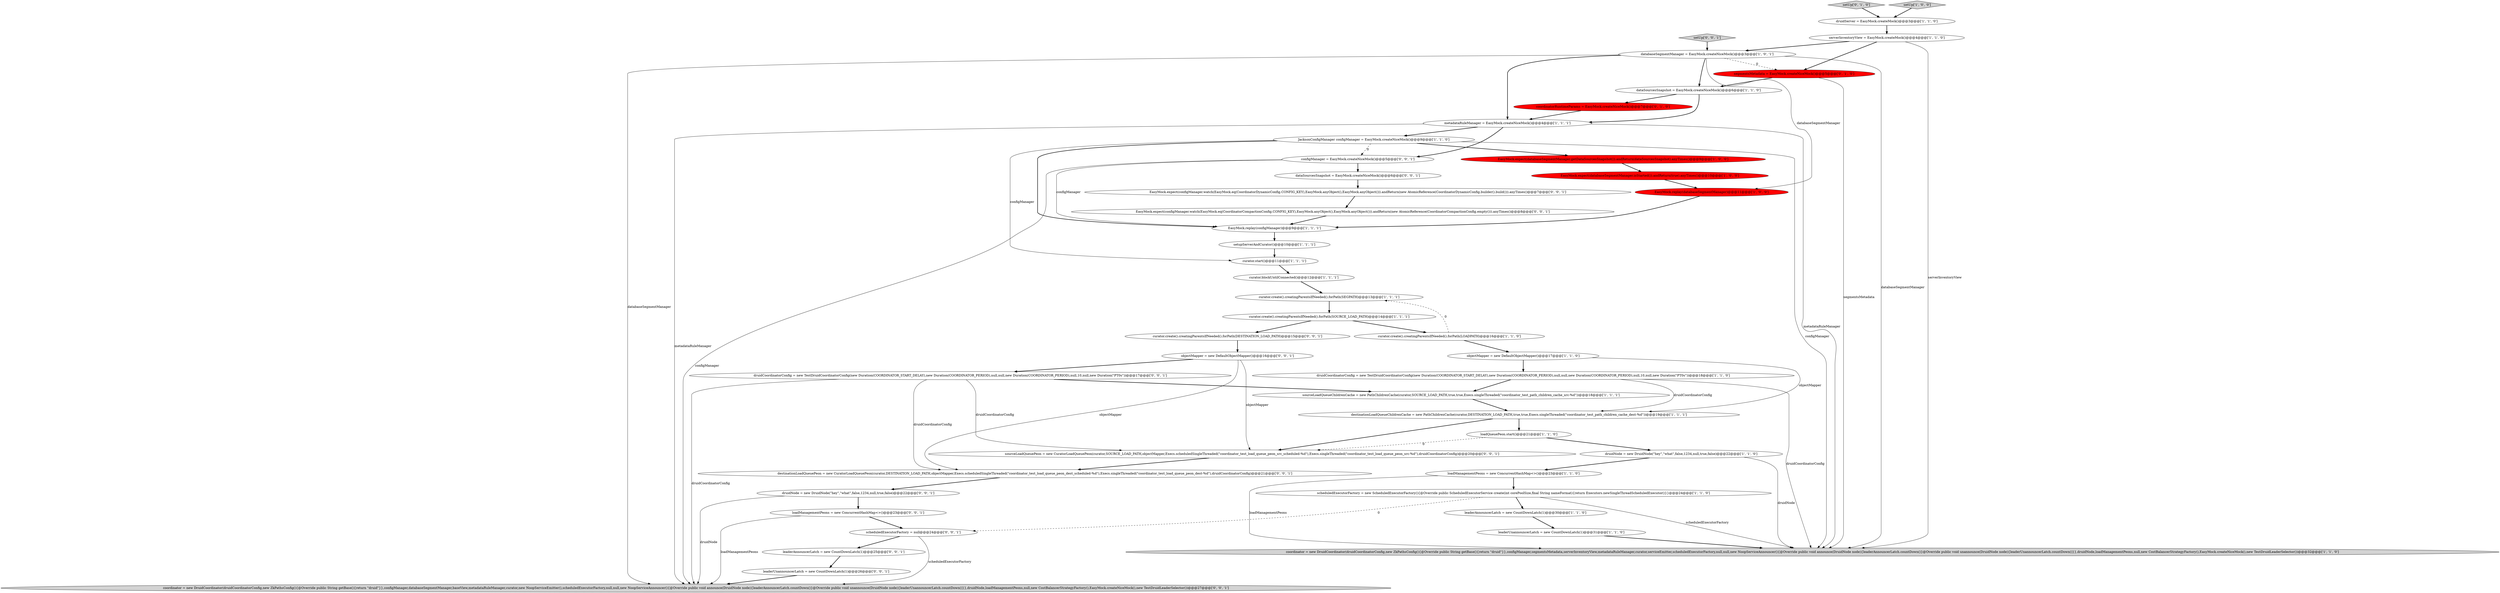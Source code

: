 digraph {
46 [style = filled, label = "dataSourcesSnapshot = EasyMock.createNiceMock()@@@6@@@['0', '0', '1']", fillcolor = white, shape = ellipse image = "AAA0AAABBB3BBB"];
10 [style = filled, label = "EasyMock.expect(databaseSegmentManager.getDataSourcesSnapshot()).andReturn(dataSourcesSnapshot).anyTimes()@@@9@@@['1', '0', '0']", fillcolor = red, shape = ellipse image = "AAA1AAABBB1BBB"];
0 [style = filled, label = "leaderUnannouncerLatch = new CountDownLatch(1)@@@31@@@['1', '1', '0']", fillcolor = white, shape = ellipse image = "AAA0AAABBB1BBB"];
4 [style = filled, label = "EasyMock.replay(databaseSegmentManager)@@@11@@@['1', '0', '0']", fillcolor = red, shape = ellipse image = "AAA1AAABBB1BBB"];
17 [style = filled, label = "setupServerAndCurator()@@@10@@@['1', '1', '1']", fillcolor = white, shape = ellipse image = "AAA0AAABBB1BBB"];
9 [style = filled, label = "druidCoordinatorConfig = new TestDruidCoordinatorConfig(new Duration(COORDINATOR_START_DELAY),new Duration(COORDINATOR_PERIOD),null,null,new Duration(COORDINATOR_PERIOD),null,10,null,new Duration(\"PT0s\"))@@@18@@@['1', '1', '0']", fillcolor = white, shape = ellipse image = "AAA0AAABBB1BBB"];
30 [style = filled, label = "setUp['0', '1', '0']", fillcolor = lightgray, shape = diamond image = "AAA0AAABBB2BBB"];
5 [style = filled, label = "sourceLoadQueueChildrenCache = new PathChildrenCache(curator,SOURCE_LOAD_PATH,true,true,Execs.singleThreaded(\"coordinator_test_path_children_cache_src-%d\"))@@@18@@@['1', '1', '1']", fillcolor = white, shape = ellipse image = "AAA0AAABBB1BBB"];
28 [style = filled, label = "coordinatorRuntimeParams = EasyMock.createNiceMock()@@@7@@@['0', '1', '0']", fillcolor = red, shape = ellipse image = "AAA1AAABBB2BBB"];
32 [style = filled, label = "destinationLoadQueuePeon = new CuratorLoadQueuePeon(curator,DESTINATION_LOAD_PATH,objectMapper,Execs.scheduledSingleThreaded(\"coordinator_test_load_queue_peon_dest_scheduled-%d\"),Execs.singleThreaded(\"coordinator_test_load_queue_peon_dest-%d\"),druidCoordinatorConfig)@@@21@@@['0', '0', '1']", fillcolor = white, shape = ellipse image = "AAA0AAABBB3BBB"];
21 [style = filled, label = "EasyMock.replay(configManager)@@@9@@@['1', '1', '1']", fillcolor = white, shape = ellipse image = "AAA0AAABBB1BBB"];
44 [style = filled, label = "setUp['0', '0', '1']", fillcolor = lightgray, shape = diamond image = "AAA0AAABBB3BBB"];
18 [style = filled, label = "coordinator = new DruidCoordinator(druidCoordinatorConfig,new ZkPathsConfig(){@Override public String getBase(){return \"druid\"}},configManager,segmentsMetadata,serverInventoryView,metadataRuleManager,curator,serviceEmitter,scheduledExecutorFactory,null,null,new NoopServiceAnnouncer(){@Override public void announce(DruidNode node){leaderAnnouncerLatch.countDown()}@Override public void unannounce(DruidNode node){leaderUnannouncerLatch.countDown()}},druidNode,loadManagementPeons,null,new CostBalancerStrategyFactory(),EasyMock.createNiceMock(),new TestDruidLeaderSelector())@@@32@@@['1', '1', '0']", fillcolor = lightgray, shape = ellipse image = "AAA0AAABBB1BBB"];
39 [style = filled, label = "EasyMock.expect(configManager.watch(EasyMock.eq(CoordinatorCompactionConfig.CONFIG_KEY),EasyMock.anyObject(),EasyMock.anyObject())).andReturn(new AtomicReference(CoordinatorCompactionConfig.empty())).anyTimes()@@@8@@@['0', '0', '1']", fillcolor = white, shape = ellipse image = "AAA0AAABBB3BBB"];
2 [style = filled, label = "EasyMock.expect(databaseSegmentManager.isStarted()).andReturn(true).anyTimes()@@@10@@@['1', '0', '0']", fillcolor = red, shape = ellipse image = "AAA1AAABBB1BBB"];
8 [style = filled, label = "objectMapper = new DefaultObjectMapper()@@@17@@@['1', '1', '0']", fillcolor = white, shape = ellipse image = "AAA0AAABBB1BBB"];
19 [style = filled, label = "leaderAnnouncerLatch = new CountDownLatch(1)@@@30@@@['1', '1', '0']", fillcolor = white, shape = ellipse image = "AAA0AAABBB1BBB"];
11 [style = filled, label = "loadManagementPeons = new ConcurrentHashMap<>()@@@23@@@['1', '1', '0']", fillcolor = white, shape = ellipse image = "AAA0AAABBB1BBB"];
22 [style = filled, label = "curator.create().creatingParentsIfNeeded().forPath(SEGPATH)@@@13@@@['1', '1', '1']", fillcolor = white, shape = ellipse image = "AAA0AAABBB1BBB"];
27 [style = filled, label = "destinationLoadQueueChildrenCache = new PathChildrenCache(curator,DESTINATION_LOAD_PATH,true,true,Execs.singleThreaded(\"coordinator_test_path_children_cache_dest-%d\"))@@@19@@@['1', '1', '1']", fillcolor = white, shape = ellipse image = "AAA0AAABBB1BBB"];
37 [style = filled, label = "objectMapper = new DefaultObjectMapper()@@@16@@@['0', '0', '1']", fillcolor = white, shape = ellipse image = "AAA0AAABBB3BBB"];
23 [style = filled, label = "curator.create().creatingParentsIfNeeded().forPath(SOURCE_LOAD_PATH)@@@14@@@['1', '1', '1']", fillcolor = white, shape = ellipse image = "AAA0AAABBB1BBB"];
42 [style = filled, label = "loadManagementPeons = new ConcurrentHashMap<>()@@@23@@@['0', '0', '1']", fillcolor = white, shape = ellipse image = "AAA0AAABBB3BBB"];
41 [style = filled, label = "druidNode = new DruidNode(\"hey\",\"what\",false,1234,null,true,false)@@@22@@@['0', '0', '1']", fillcolor = white, shape = ellipse image = "AAA0AAABBB3BBB"];
24 [style = filled, label = "serverInventoryView = EasyMock.createMock()@@@4@@@['1', '1', '0']", fillcolor = white, shape = ellipse image = "AAA0AAABBB1BBB"];
36 [style = filled, label = "curator.create().creatingParentsIfNeeded().forPath(DESTINATION_LOAD_PATH)@@@15@@@['0', '0', '1']", fillcolor = white, shape = ellipse image = "AAA0AAABBB3BBB"];
45 [style = filled, label = "leaderUnannouncerLatch = new CountDownLatch(1)@@@26@@@['0', '0', '1']", fillcolor = white, shape = ellipse image = "AAA0AAABBB3BBB"];
6 [style = filled, label = "dataSourcesSnapshot = EasyMock.createNiceMock()@@@6@@@['1', '1', '0']", fillcolor = white, shape = ellipse image = "AAA0AAABBB1BBB"];
15 [style = filled, label = "loadQueuePeon.start()@@@21@@@['1', '1', '0']", fillcolor = white, shape = ellipse image = "AAA0AAABBB1BBB"];
13 [style = filled, label = "curator.create().creatingParentsIfNeeded().forPath(LOADPATH)@@@16@@@['1', '1', '0']", fillcolor = white, shape = ellipse image = "AAA0AAABBB1BBB"];
20 [style = filled, label = "curator.blockUntilConnected()@@@12@@@['1', '1', '1']", fillcolor = white, shape = ellipse image = "AAA0AAABBB1BBB"];
12 [style = filled, label = "scheduledExecutorFactory = new ScheduledExecutorFactory(){@Override public ScheduledExecutorService create(int corePoolSize,final String nameFormat){return Executors.newSingleThreadScheduledExecutor()}}@@@24@@@['1', '1', '0']", fillcolor = white, shape = ellipse image = "AAA0AAABBB1BBB"];
14 [style = filled, label = "metadataRuleManager = EasyMock.createNiceMock()@@@4@@@['1', '1', '1']", fillcolor = white, shape = ellipse image = "AAA0AAABBB1BBB"];
16 [style = filled, label = "JacksonConfigManager configManager = EasyMock.createNiceMock()@@@9@@@['1', '1', '0']", fillcolor = white, shape = ellipse image = "AAA0AAABBB1BBB"];
25 [style = filled, label = "databaseSegmentManager = EasyMock.createNiceMock()@@@3@@@['1', '0', '1']", fillcolor = white, shape = ellipse image = "AAA0AAABBB1BBB"];
3 [style = filled, label = "setUp['1', '0', '0']", fillcolor = lightgray, shape = diamond image = "AAA0AAABBB1BBB"];
38 [style = filled, label = "coordinator = new DruidCoordinator(druidCoordinatorConfig,new ZkPathsConfig(){@Override public String getBase(){return \"druid\"}},configManager,databaseSegmentManager,baseView,metadataRuleManager,curator,new NoopServiceEmitter(),scheduledExecutorFactory,null,null,new NoopServiceAnnouncer(){@Override public void announce(DruidNode node){leaderAnnouncerLatch.countDown()}@Override public void unannounce(DruidNode node){leaderUnannouncerLatch.countDown()}},druidNode,loadManagementPeons,null,new CostBalancerStrategyFactory(),EasyMock.createNiceMock(),new TestDruidLeaderSelector())@@@27@@@['0', '0', '1']", fillcolor = lightgray, shape = ellipse image = "AAA0AAABBB3BBB"];
35 [style = filled, label = "sourceLoadQueuePeon = new CuratorLoadQueuePeon(curator,SOURCE_LOAD_PATH,objectMapper,Execs.scheduledSingleThreaded(\"coordinator_test_load_queue_peon_src_scheduled-%d\"),Execs.singleThreaded(\"coordinator_test_load_queue_peon_src-%d\"),druidCoordinatorConfig)@@@20@@@['0', '0', '1']", fillcolor = white, shape = ellipse image = "AAA0AAABBB3BBB"];
43 [style = filled, label = "druidCoordinatorConfig = new TestDruidCoordinatorConfig(new Duration(COORDINATOR_START_DELAY),new Duration(COORDINATOR_PERIOD),null,null,new Duration(COORDINATOR_PERIOD),null,10,null,new Duration(\"PT0s\"))@@@17@@@['0', '0', '1']", fillcolor = white, shape = ellipse image = "AAA0AAABBB3BBB"];
34 [style = filled, label = "EasyMock.expect(configManager.watch(EasyMock.eq(CoordinatorDynamicConfig.CONFIG_KEY),EasyMock.anyObject(),EasyMock.anyObject())).andReturn(new AtomicReference(CoordinatorDynamicConfig.builder().build())).anyTimes()@@@7@@@['0', '0', '1']", fillcolor = white, shape = ellipse image = "AAA0AAABBB3BBB"];
40 [style = filled, label = "configManager = EasyMock.createNiceMock()@@@5@@@['0', '0', '1']", fillcolor = white, shape = ellipse image = "AAA0AAABBB3BBB"];
29 [style = filled, label = "segmentsMetadata = EasyMock.createNiceMock()@@@5@@@['0', '1', '0']", fillcolor = red, shape = ellipse image = "AAA1AAABBB2BBB"];
1 [style = filled, label = "curator.start()@@@11@@@['1', '1', '1']", fillcolor = white, shape = ellipse image = "AAA0AAABBB1BBB"];
33 [style = filled, label = "scheduledExecutorFactory = null@@@24@@@['0', '0', '1']", fillcolor = white, shape = ellipse image = "AAA0AAABBB3BBB"];
7 [style = filled, label = "druidServer = EasyMock.createMock()@@@3@@@['1', '1', '0']", fillcolor = white, shape = ellipse image = "AAA0AAABBB1BBB"];
26 [style = filled, label = "druidNode = new DruidNode(\"hey\",\"what\",false,1234,null,true,false)@@@22@@@['1', '1', '0']", fillcolor = white, shape = ellipse image = "AAA0AAABBB1BBB"];
31 [style = filled, label = "leaderAnnouncerLatch = new CountDownLatch(1)@@@25@@@['0', '0', '1']", fillcolor = white, shape = ellipse image = "AAA0AAABBB3BBB"];
14->16 [style = bold, label=""];
43->32 [style = solid, label="druidCoordinatorConfig"];
25->38 [style = solid, label="databaseSegmentManager"];
40->21 [style = solid, label="configManager"];
25->18 [style = solid, label="databaseSegmentManager"];
12->33 [style = dashed, label="0"];
46->34 [style = bold, label=""];
17->1 [style = bold, label=""];
16->10 [style = bold, label=""];
16->1 [style = solid, label="configManager"];
8->27 [style = solid, label="objectMapper"];
9->18 [style = solid, label="druidCoordinatorConfig"];
37->32 [style = solid, label="objectMapper"];
43->38 [style = solid, label="druidCoordinatorConfig"];
4->21 [style = bold, label=""];
37->35 [style = solid, label="objectMapper"];
1->20 [style = bold, label=""];
35->32 [style = bold, label=""];
42->33 [style = bold, label=""];
11->12 [style = bold, label=""];
24->29 [style = bold, label=""];
25->14 [style = bold, label=""];
42->38 [style = solid, label="loadManagementPeons"];
12->18 [style = solid, label="scheduledExecutorFactory"];
25->6 [style = bold, label=""];
2->4 [style = bold, label=""];
22->23 [style = bold, label=""];
27->15 [style = bold, label=""];
26->11 [style = bold, label=""];
28->14 [style = bold, label=""];
19->0 [style = bold, label=""];
27->35 [style = bold, label=""];
15->26 [style = bold, label=""];
20->22 [style = bold, label=""];
40->46 [style = bold, label=""];
16->18 [style = solid, label="configManager"];
6->14 [style = bold, label=""];
11->18 [style = solid, label="loadManagementPeons"];
25->4 [style = solid, label="databaseSegmentManager"];
43->35 [style = solid, label="druidCoordinatorConfig"];
39->21 [style = bold, label=""];
29->6 [style = bold, label=""];
7->24 [style = bold, label=""];
37->43 [style = bold, label=""];
15->35 [style = dashed, label="0"];
3->7 [style = bold, label=""];
43->5 [style = bold, label=""];
23->13 [style = bold, label=""];
24->25 [style = bold, label=""];
16->21 [style = bold, label=""];
30->7 [style = bold, label=""];
14->38 [style = solid, label="metadataRuleManager"];
34->39 [style = bold, label=""];
45->38 [style = bold, label=""];
41->38 [style = solid, label="druidNode"];
8->9 [style = bold, label=""];
29->18 [style = solid, label="segmentsMetadata"];
9->5 [style = bold, label=""];
33->31 [style = bold, label=""];
24->18 [style = solid, label="serverInventoryView"];
25->29 [style = dashed, label="0"];
0->18 [style = bold, label=""];
44->25 [style = bold, label=""];
10->2 [style = bold, label=""];
23->36 [style = bold, label=""];
32->41 [style = bold, label=""];
36->37 [style = bold, label=""];
5->27 [style = bold, label=""];
26->18 [style = solid, label="druidNode"];
33->38 [style = solid, label="scheduledExecutorFactory"];
13->8 [style = bold, label=""];
12->19 [style = bold, label=""];
14->18 [style = solid, label="metadataRuleManager"];
13->22 [style = dashed, label="0"];
21->17 [style = bold, label=""];
31->45 [style = bold, label=""];
14->40 [style = bold, label=""];
9->27 [style = solid, label="druidCoordinatorConfig"];
16->40 [style = dashed, label="0"];
40->38 [style = solid, label="configManager"];
6->28 [style = bold, label=""];
41->42 [style = bold, label=""];
}
